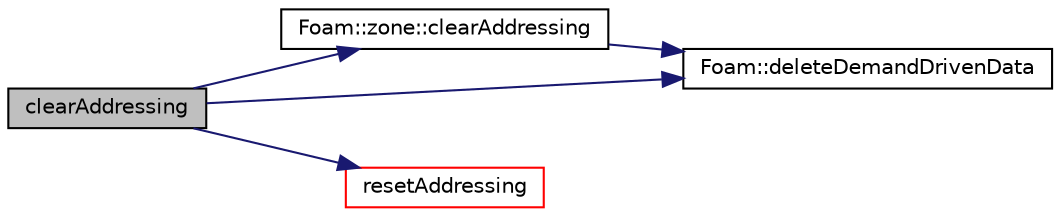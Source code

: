 digraph "clearAddressing"
{
  bgcolor="transparent";
  edge [fontname="Helvetica",fontsize="10",labelfontname="Helvetica",labelfontsize="10"];
  node [fontname="Helvetica",fontsize="10",shape=record];
  rankdir="LR";
  Node1 [label="clearAddressing",height=0.2,width=0.4,color="black", fillcolor="grey75", style="filled", fontcolor="black"];
  Node1 -> Node2 [color="midnightblue",fontsize="10",style="solid",fontname="Helvetica"];
  Node2 [label="Foam::zone::clearAddressing",height=0.2,width=0.4,color="black",URL="$a02996.html#aac1ee7169044dccb262b78097d6ab1a8",tooltip="Clear addressing. "];
  Node2 -> Node3 [color="midnightblue",fontsize="10",style="solid",fontname="Helvetica"];
  Node3 [label="Foam::deleteDemandDrivenData",height=0.2,width=0.4,color="black",URL="$a10974.html#a676ff999562d389fd174d693e17d230a"];
  Node1 -> Node3 [color="midnightblue",fontsize="10",style="solid",fontname="Helvetica"];
  Node1 -> Node4 [color="midnightblue",fontsize="10",style="solid",fontname="Helvetica"];
  Node4 [label="resetAddressing",height=0.2,width=0.4,color="red",URL="$a00751.html#a6b41c4445ebfd1e25c16715d2dd69414",tooltip="Reset addressing and flip map (clearing demand-driven data) "];
}
